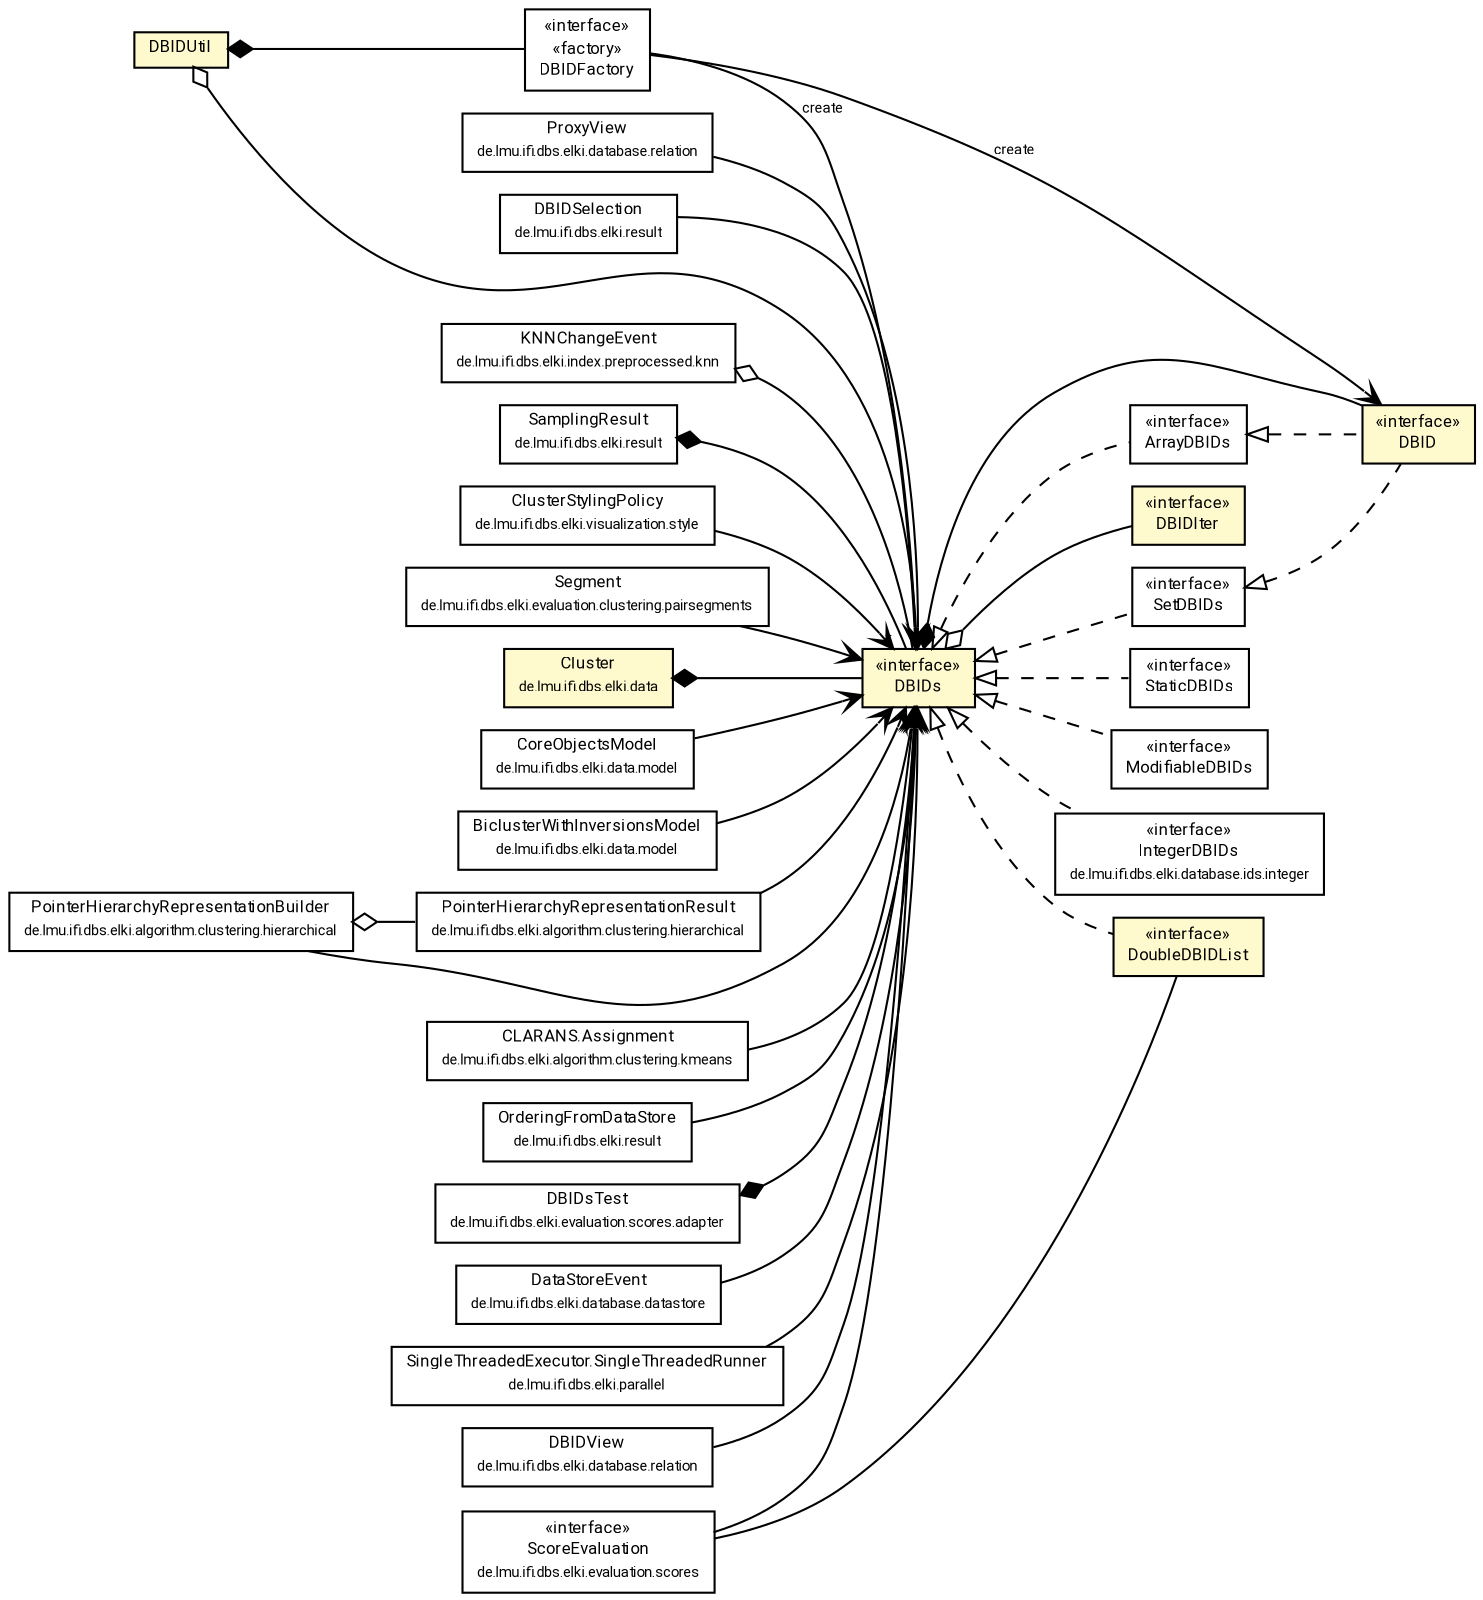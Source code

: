 #!/usr/local/bin/dot
#
# Class diagram 
# Generated by UMLGraph version R5_7_2-60-g0e99a6 (http://www.spinellis.gr/umlgraph/)
#

digraph G {
	graph [fontnames="svg"]
	edge [fontname="Roboto",fontsize=7,labelfontname="Roboto",labelfontsize=7,color="black"];
	node [fontname="Roboto",fontcolor="black",fontsize=8,shape=plaintext,margin=0,width=0,height=0];
	nodesep=0.15;
	ranksep=0.25;
	rankdir=LR;
	// de.lmu.ifi.dbs.elki.result.DBIDSelection
	c3052778 [label=<<table title="de.lmu.ifi.dbs.elki.result.DBIDSelection" border="0" cellborder="1" cellspacing="0" cellpadding="2" href="../../result/DBIDSelection.html" target="_parent">
		<tr><td><table border="0" cellspacing="0" cellpadding="1">
		<tr><td align="center" balign="center"> <font face="Roboto">DBIDSelection</font> </td></tr>
		<tr><td align="center" balign="center"> <font face="Roboto" point-size="7.0">de.lmu.ifi.dbs.elki.result</font> </td></tr>
		</table></td></tr>
		</table>>, URL="../../result/DBIDSelection.html"];
	// de.lmu.ifi.dbs.elki.result.SamplingResult
	c3052779 [label=<<table title="de.lmu.ifi.dbs.elki.result.SamplingResult" border="0" cellborder="1" cellspacing="0" cellpadding="2" href="../../result/SamplingResult.html" target="_parent">
		<tr><td><table border="0" cellspacing="0" cellpadding="1">
		<tr><td align="center" balign="center"> <font face="Roboto">SamplingResult</font> </td></tr>
		<tr><td align="center" balign="center"> <font face="Roboto" point-size="7.0">de.lmu.ifi.dbs.elki.result</font> </td></tr>
		</table></td></tr>
		</table>>, URL="../../result/SamplingResult.html"];
	// de.lmu.ifi.dbs.elki.visualization.style.ClusterStylingPolicy
	c3053054 [label=<<table title="de.lmu.ifi.dbs.elki.visualization.style.ClusterStylingPolicy" border="0" cellborder="1" cellspacing="0" cellpadding="2" href="../../visualization/style/ClusterStylingPolicy.html" target="_parent">
		<tr><td><table border="0" cellspacing="0" cellpadding="1">
		<tr><td align="center" balign="center"> <font face="Roboto">ClusterStylingPolicy</font> </td></tr>
		<tr><td align="center" balign="center"> <font face="Roboto" point-size="7.0">de.lmu.ifi.dbs.elki.visualization.style</font> </td></tr>
		</table></td></tr>
		</table>>, URL="../../visualization/style/ClusterStylingPolicy.html"];
	// de.lmu.ifi.dbs.elki.evaluation.clustering.pairsegments.Segment
	c3053304 [label=<<table title="de.lmu.ifi.dbs.elki.evaluation.clustering.pairsegments.Segment" border="0" cellborder="1" cellspacing="0" cellpadding="2" href="../../evaluation/clustering/pairsegments/Segment.html" target="_parent">
		<tr><td><table border="0" cellspacing="0" cellpadding="1">
		<tr><td align="center" balign="center"> <font face="Roboto">Segment</font> </td></tr>
		<tr><td align="center" balign="center"> <font face="Roboto" point-size="7.0">de.lmu.ifi.dbs.elki.evaluation.clustering.pairsegments</font> </td></tr>
		</table></td></tr>
		</table>>, URL="../../evaluation/clustering/pairsegments/Segment.html"];
	// de.lmu.ifi.dbs.elki.data.Cluster<M extends de.lmu.ifi.dbs.elki.data.model.Model>
	c3053308 [label=<<table title="de.lmu.ifi.dbs.elki.data.Cluster" border="0" cellborder="1" cellspacing="0" cellpadding="2" bgcolor="LemonChiffon" href="../../data/Cluster.html" target="_parent">
		<tr><td><table border="0" cellspacing="0" cellpadding="1">
		<tr><td align="center" balign="center"> <font face="Roboto">Cluster</font> </td></tr>
		<tr><td align="center" balign="center"> <font face="Roboto" point-size="7.0">de.lmu.ifi.dbs.elki.data</font> </td></tr>
		</table></td></tr>
		</table>>, URL="../../data/Cluster.html"];
	// de.lmu.ifi.dbs.elki.data.model.CoreObjectsModel
	c3053320 [label=<<table title="de.lmu.ifi.dbs.elki.data.model.CoreObjectsModel" border="0" cellborder="1" cellspacing="0" cellpadding="2" href="../../data/model/CoreObjectsModel.html" target="_parent">
		<tr><td><table border="0" cellspacing="0" cellpadding="1">
		<tr><td align="center" balign="center"> <font face="Roboto">CoreObjectsModel</font> </td></tr>
		<tr><td align="center" balign="center"> <font face="Roboto" point-size="7.0">de.lmu.ifi.dbs.elki.data.model</font> </td></tr>
		</table></td></tr>
		</table>>, URL="../../data/model/CoreObjectsModel.html"];
	// de.lmu.ifi.dbs.elki.data.model.BiclusterWithInversionsModel
	c3053325 [label=<<table title="de.lmu.ifi.dbs.elki.data.model.BiclusterWithInversionsModel" border="0" cellborder="1" cellspacing="0" cellpadding="2" href="../../data/model/BiclusterWithInversionsModel.html" target="_parent">
		<tr><td><table border="0" cellspacing="0" cellpadding="1">
		<tr><td align="center" balign="center"> <font face="Roboto">BiclusterWithInversionsModel</font> </td></tr>
		<tr><td align="center" balign="center"> <font face="Roboto" point-size="7.0">de.lmu.ifi.dbs.elki.data.model</font> </td></tr>
		</table></td></tr>
		</table>>, URL="../../data/model/BiclusterWithInversionsModel.html"];
	// de.lmu.ifi.dbs.elki.algorithm.clustering.hierarchical.PointerHierarchyRepresentationResult
	c3053365 [label=<<table title="de.lmu.ifi.dbs.elki.algorithm.clustering.hierarchical.PointerHierarchyRepresentationResult" border="0" cellborder="1" cellspacing="0" cellpadding="2" href="../../algorithm/clustering/hierarchical/PointerHierarchyRepresentationResult.html" target="_parent">
		<tr><td><table border="0" cellspacing="0" cellpadding="1">
		<tr><td align="center" balign="center"> <font face="Roboto">PointerHierarchyRepresentationResult</font> </td></tr>
		<tr><td align="center" balign="center"> <font face="Roboto" point-size="7.0">de.lmu.ifi.dbs.elki.algorithm.clustering.hierarchical</font> </td></tr>
		</table></td></tr>
		</table>>, URL="../../algorithm/clustering/hierarchical/PointerHierarchyRepresentationResult.html"];
	// de.lmu.ifi.dbs.elki.algorithm.clustering.hierarchical.PointerHierarchyRepresentationBuilder
	c3053427 [label=<<table title="de.lmu.ifi.dbs.elki.algorithm.clustering.hierarchical.PointerHierarchyRepresentationBuilder" border="0" cellborder="1" cellspacing="0" cellpadding="2" href="../../algorithm/clustering/hierarchical/PointerHierarchyRepresentationBuilder.html" target="_parent">
		<tr><td><table border="0" cellspacing="0" cellpadding="1">
		<tr><td align="center" balign="center"> <font face="Roboto">PointerHierarchyRepresentationBuilder</font> </td></tr>
		<tr><td align="center" balign="center"> <font face="Roboto" point-size="7.0">de.lmu.ifi.dbs.elki.algorithm.clustering.hierarchical</font> </td></tr>
		</table></td></tr>
		</table>>, URL="../../algorithm/clustering/hierarchical/PointerHierarchyRepresentationBuilder.html"];
	// de.lmu.ifi.dbs.elki.algorithm.clustering.kmeans.CLARANS.Assignment
	c3053607 [label=<<table title="de.lmu.ifi.dbs.elki.algorithm.clustering.kmeans.CLARANS.Assignment" border="0" cellborder="1" cellspacing="0" cellpadding="2" href="../../algorithm/clustering/kmeans/CLARANS.Assignment.html" target="_parent">
		<tr><td><table border="0" cellspacing="0" cellpadding="1">
		<tr><td align="center" balign="center"> <font face="Roboto">CLARANS.Assignment</font> </td></tr>
		<tr><td align="center" balign="center"> <font face="Roboto" point-size="7.0">de.lmu.ifi.dbs.elki.algorithm.clustering.kmeans</font> </td></tr>
		</table></td></tr>
		</table>>, URL="../../algorithm/clustering/kmeans/CLARANS.Assignment.html"];
	// de.lmu.ifi.dbs.elki.result.OrderingFromDataStore<T extends java.lang.Comparable<T>>
	c3053783 [label=<<table title="de.lmu.ifi.dbs.elki.result.OrderingFromDataStore" border="0" cellborder="1" cellspacing="0" cellpadding="2" href="../../result/OrderingFromDataStore.html" target="_parent">
		<tr><td><table border="0" cellspacing="0" cellpadding="1">
		<tr><td align="center" balign="center"> <font face="Roboto">OrderingFromDataStore</font> </td></tr>
		<tr><td align="center" balign="center"> <font face="Roboto" point-size="7.0">de.lmu.ifi.dbs.elki.result</font> </td></tr>
		</table></td></tr>
		</table>>, URL="../../result/OrderingFromDataStore.html"];
	// de.lmu.ifi.dbs.elki.evaluation.scores.ScoreEvaluation
	c3053793 [label=<<table title="de.lmu.ifi.dbs.elki.evaluation.scores.ScoreEvaluation" border="0" cellborder="1" cellspacing="0" cellpadding="2" href="../../evaluation/scores/ScoreEvaluation.html" target="_parent">
		<tr><td><table border="0" cellspacing="0" cellpadding="1">
		<tr><td align="center" balign="center"> &#171;interface&#187; </td></tr>
		<tr><td align="center" balign="center"> <font face="Roboto">ScoreEvaluation</font> </td></tr>
		<tr><td align="center" balign="center"> <font face="Roboto" point-size="7.0">de.lmu.ifi.dbs.elki.evaluation.scores</font> </td></tr>
		</table></td></tr>
		</table>>, URL="../../evaluation/scores/ScoreEvaluation.html"];
	// de.lmu.ifi.dbs.elki.evaluation.scores.adapter.DBIDsTest
	c3053800 [label=<<table title="de.lmu.ifi.dbs.elki.evaluation.scores.adapter.DBIDsTest" border="0" cellborder="1" cellspacing="0" cellpadding="2" href="../../evaluation/scores/adapter/DBIDsTest.html" target="_parent">
		<tr><td><table border="0" cellspacing="0" cellpadding="1">
		<tr><td align="center" balign="center"> <font face="Roboto">DBIDsTest</font> </td></tr>
		<tr><td align="center" balign="center"> <font face="Roboto" point-size="7.0">de.lmu.ifi.dbs.elki.evaluation.scores.adapter</font> </td></tr>
		</table></td></tr>
		</table>>, URL="../../evaluation/scores/adapter/DBIDsTest.html"];
	// de.lmu.ifi.dbs.elki.database.ids.DBID
	c3054016 [label=<<table title="de.lmu.ifi.dbs.elki.database.ids.DBID" border="0" cellborder="1" cellspacing="0" cellpadding="2" bgcolor="LemonChiffon" href="DBID.html" target="_parent">
		<tr><td><table border="0" cellspacing="0" cellpadding="1">
		<tr><td align="center" balign="center"> &#171;interface&#187; </td></tr>
		<tr><td align="center" balign="center"> <font face="Roboto">DBID</font> </td></tr>
		</table></td></tr>
		</table>>, URL="DBID.html"];
	// de.lmu.ifi.dbs.elki.database.ids.DBIDs
	c3054017 [label=<<table title="de.lmu.ifi.dbs.elki.database.ids.DBIDs" border="0" cellborder="1" cellspacing="0" cellpadding="2" bgcolor="lemonChiffon" href="DBIDs.html" target="_parent">
		<tr><td><table border="0" cellspacing="0" cellpadding="1">
		<tr><td align="center" balign="center"> &#171;interface&#187; </td></tr>
		<tr><td align="center" balign="center"> <font face="Roboto">DBIDs</font> </td></tr>
		</table></td></tr>
		</table>>, URL="DBIDs.html"];
	// de.lmu.ifi.dbs.elki.database.ids.DBIDFactory
	c3054018 [label=<<table title="de.lmu.ifi.dbs.elki.database.ids.DBIDFactory" border="0" cellborder="1" cellspacing="0" cellpadding="2" href="DBIDFactory.html" target="_parent">
		<tr><td><table border="0" cellspacing="0" cellpadding="1">
		<tr><td align="center" balign="center"> &#171;interface&#187; </td></tr>
		<tr><td align="center" balign="center"> &#171;factory&#187; </td></tr>
		<tr><td align="center" balign="center"> <font face="Roboto">DBIDFactory</font> </td></tr>
		</table></td></tr>
		</table>>, URL="DBIDFactory.html"];
	// de.lmu.ifi.dbs.elki.database.ids.ArrayDBIDs
	c3054019 [label=<<table title="de.lmu.ifi.dbs.elki.database.ids.ArrayDBIDs" border="0" cellborder="1" cellspacing="0" cellpadding="2" href="ArrayDBIDs.html" target="_parent">
		<tr><td><table border="0" cellspacing="0" cellpadding="1">
		<tr><td align="center" balign="center"> &#171;interface&#187; </td></tr>
		<tr><td align="center" balign="center"> <font face="Roboto">ArrayDBIDs</font> </td></tr>
		</table></td></tr>
		</table>>, URL="ArrayDBIDs.html"];
	// de.lmu.ifi.dbs.elki.database.ids.DBIDIter
	c3054022 [label=<<table title="de.lmu.ifi.dbs.elki.database.ids.DBIDIter" border="0" cellborder="1" cellspacing="0" cellpadding="2" bgcolor="LemonChiffon" href="DBIDIter.html" target="_parent">
		<tr><td><table border="0" cellspacing="0" cellpadding="1">
		<tr><td align="center" balign="center"> &#171;interface&#187; </td></tr>
		<tr><td align="center" balign="center"> <font face="Roboto">DBIDIter</font> </td></tr>
		</table></td></tr>
		</table>>, URL="DBIDIter.html"];
	// de.lmu.ifi.dbs.elki.database.ids.SetDBIDs
	c3054026 [label=<<table title="de.lmu.ifi.dbs.elki.database.ids.SetDBIDs" border="0" cellborder="1" cellspacing="0" cellpadding="2" href="SetDBIDs.html" target="_parent">
		<tr><td><table border="0" cellspacing="0" cellpadding="1">
		<tr><td align="center" balign="center"> &#171;interface&#187; </td></tr>
		<tr><td align="center" balign="center"> <font face="Roboto">SetDBIDs</font> </td></tr>
		</table></td></tr>
		</table>>, URL="SetDBIDs.html"];
	// de.lmu.ifi.dbs.elki.database.ids.StaticDBIDs
	c3054030 [label=<<table title="de.lmu.ifi.dbs.elki.database.ids.StaticDBIDs" border="0" cellborder="1" cellspacing="0" cellpadding="2" href="StaticDBIDs.html" target="_parent">
		<tr><td><table border="0" cellspacing="0" cellpadding="1">
		<tr><td align="center" balign="center"> &#171;interface&#187; </td></tr>
		<tr><td align="center" balign="center"> <font face="Roboto">StaticDBIDs</font> </td></tr>
		</table></td></tr>
		</table>>, URL="StaticDBIDs.html"];
	// de.lmu.ifi.dbs.elki.database.ids.DoubleDBIDList
	c3054032 [label=<<table title="de.lmu.ifi.dbs.elki.database.ids.DoubleDBIDList" border="0" cellborder="1" cellspacing="0" cellpadding="2" bgcolor="LemonChiffon" href="DoubleDBIDList.html" target="_parent">
		<tr><td><table border="0" cellspacing="0" cellpadding="1">
		<tr><td align="center" balign="center"> &#171;interface&#187; </td></tr>
		<tr><td align="center" balign="center"> <font face="Roboto">DoubleDBIDList</font> </td></tr>
		</table></td></tr>
		</table>>, URL="DoubleDBIDList.html"];
	// de.lmu.ifi.dbs.elki.database.ids.ModifiableDBIDs
	c3054043 [label=<<table title="de.lmu.ifi.dbs.elki.database.ids.ModifiableDBIDs" border="0" cellborder="1" cellspacing="0" cellpadding="2" href="ModifiableDBIDs.html" target="_parent">
		<tr><td><table border="0" cellspacing="0" cellpadding="1">
		<tr><td align="center" balign="center"> &#171;interface&#187; </td></tr>
		<tr><td align="center" balign="center"> <font face="Roboto">ModifiableDBIDs</font> </td></tr>
		</table></td></tr>
		</table>>, URL="ModifiableDBIDs.html"];
	// de.lmu.ifi.dbs.elki.database.ids.DBIDUtil
	c3054046 [label=<<table title="de.lmu.ifi.dbs.elki.database.ids.DBIDUtil" border="0" cellborder="1" cellspacing="0" cellpadding="2" bgcolor="LemonChiffon" href="DBIDUtil.html" target="_parent">
		<tr><td><table border="0" cellspacing="0" cellpadding="1">
		<tr><td align="center" balign="center"> <font face="Roboto">DBIDUtil</font> </td></tr>
		</table></td></tr>
		</table>>, URL="DBIDUtil.html"];
	// de.lmu.ifi.dbs.elki.database.datastore.DataStoreEvent
	c3054048 [label=<<table title="de.lmu.ifi.dbs.elki.database.datastore.DataStoreEvent" border="0" cellborder="1" cellspacing="0" cellpadding="2" href="../datastore/DataStoreEvent.html" target="_parent">
		<tr><td><table border="0" cellspacing="0" cellpadding="1">
		<tr><td align="center" balign="center"> <font face="Roboto">DataStoreEvent</font> </td></tr>
		<tr><td align="center" balign="center"> <font face="Roboto" point-size="7.0">de.lmu.ifi.dbs.elki.database.datastore</font> </td></tr>
		</table></td></tr>
		</table>>, URL="../datastore/DataStoreEvent.html"];
	// de.lmu.ifi.dbs.elki.database.ids.integer.IntegerDBIDs
	c3054125 [label=<<table title="de.lmu.ifi.dbs.elki.database.ids.integer.IntegerDBIDs" border="0" cellborder="1" cellspacing="0" cellpadding="2" href="integer/IntegerDBIDs.html" target="_parent">
		<tr><td><table border="0" cellspacing="0" cellpadding="1">
		<tr><td align="center" balign="center"> &#171;interface&#187; </td></tr>
		<tr><td align="center" balign="center"> <font face="Roboto">IntegerDBIDs</font> </td></tr>
		<tr><td align="center" balign="center"> <font face="Roboto" point-size="7.0">de.lmu.ifi.dbs.elki.database.ids.integer</font> </td></tr>
		</table></td></tr>
		</table>>, URL="integer/IntegerDBIDs.html"];
	// de.lmu.ifi.dbs.elki.parallel.SingleThreadedExecutor.SingleThreadedRunner
	c3054635 [label=<<table title="de.lmu.ifi.dbs.elki.parallel.SingleThreadedExecutor.SingleThreadedRunner" border="0" cellborder="1" cellspacing="0" cellpadding="2" href="../../parallel/SingleThreadedExecutor.SingleThreadedRunner.html" target="_parent">
		<tr><td><table border="0" cellspacing="0" cellpadding="1">
		<tr><td align="center" balign="center"> <font face="Roboto">SingleThreadedExecutor.SingleThreadedRunner</font> </td></tr>
		<tr><td align="center" balign="center"> <font face="Roboto" point-size="7.0">de.lmu.ifi.dbs.elki.parallel</font> </td></tr>
		</table></td></tr>
		</table>>, URL="../../parallel/SingleThreadedExecutor.SingleThreadedRunner.html"];
	// de.lmu.ifi.dbs.elki.database.relation.DBIDView
	c3054942 [label=<<table title="de.lmu.ifi.dbs.elki.database.relation.DBIDView" border="0" cellborder="1" cellspacing="0" cellpadding="2" href="../relation/DBIDView.html" target="_parent">
		<tr><td><table border="0" cellspacing="0" cellpadding="1">
		<tr><td align="center" balign="center"> <font face="Roboto">DBIDView</font> </td></tr>
		<tr><td align="center" balign="center"> <font face="Roboto" point-size="7.0">de.lmu.ifi.dbs.elki.database.relation</font> </td></tr>
		</table></td></tr>
		</table>>, URL="../relation/DBIDView.html"];
	// de.lmu.ifi.dbs.elki.database.relation.ProxyView<O>
	c3054945 [label=<<table title="de.lmu.ifi.dbs.elki.database.relation.ProxyView" border="0" cellborder="1" cellspacing="0" cellpadding="2" href="../relation/ProxyView.html" target="_parent">
		<tr><td><table border="0" cellspacing="0" cellpadding="1">
		<tr><td align="center" balign="center"> <font face="Roboto">ProxyView</font> </td></tr>
		<tr><td align="center" balign="center"> <font face="Roboto" point-size="7.0">de.lmu.ifi.dbs.elki.database.relation</font> </td></tr>
		</table></td></tr>
		</table>>, URL="../relation/ProxyView.html"];
	// de.lmu.ifi.dbs.elki.index.preprocessed.knn.KNNChangeEvent
	c3055212 [label=<<table title="de.lmu.ifi.dbs.elki.index.preprocessed.knn.KNNChangeEvent" border="0" cellborder="1" cellspacing="0" cellpadding="2" href="../../index/preprocessed/knn/KNNChangeEvent.html" target="_parent">
		<tr><td><table border="0" cellspacing="0" cellpadding="1">
		<tr><td align="center" balign="center"> <font face="Roboto">KNNChangeEvent</font> </td></tr>
		<tr><td align="center" balign="center"> <font face="Roboto" point-size="7.0">de.lmu.ifi.dbs.elki.index.preprocessed.knn</font> </td></tr>
		</table></td></tr>
		</table>>, URL="../../index/preprocessed/knn/KNNChangeEvent.html"];
	// de.lmu.ifi.dbs.elki.result.SamplingResult composed de.lmu.ifi.dbs.elki.database.ids.DBIDs
	c3052779 -> c3054017 [arrowhead=none,arrowtail=diamond,dir=back,weight=6];
	// de.lmu.ifi.dbs.elki.data.Cluster<M extends de.lmu.ifi.dbs.elki.data.model.Model> composed de.lmu.ifi.dbs.elki.database.ids.DBIDs
	c3053308 -> c3054017 [arrowhead=none,arrowtail=diamond,dir=back,weight=6];
	// de.lmu.ifi.dbs.elki.algorithm.clustering.hierarchical.PointerHierarchyRepresentationBuilder has de.lmu.ifi.dbs.elki.algorithm.clustering.hierarchical.PointerHierarchyRepresentationResult
	c3053427 -> c3053365 [arrowhead=none,arrowtail=ediamond,dir=back,weight=4];
	// de.lmu.ifi.dbs.elki.evaluation.scores.ScoreEvaluation assoc de.lmu.ifi.dbs.elki.database.ids.DoubleDBIDList
	c3053793 -> c3054032 [arrowhead=none,weight=2];
	// de.lmu.ifi.dbs.elki.evaluation.scores.ScoreEvaluation assoc de.lmu.ifi.dbs.elki.database.ids.DBIDs
	c3053793 -> c3054017 [arrowhead=none,weight=2];
	// de.lmu.ifi.dbs.elki.evaluation.scores.adapter.DBIDsTest composed de.lmu.ifi.dbs.elki.database.ids.DBIDs
	c3053800 -> c3054017 [arrowhead=none,arrowtail=diamond,dir=back,weight=6];
	// de.lmu.ifi.dbs.elki.database.ids.DBID implements de.lmu.ifi.dbs.elki.database.ids.ArrayDBIDs
	c3054019 -> c3054016 [arrowtail=empty,style=dashed,dir=back,weight=9];
	// de.lmu.ifi.dbs.elki.database.ids.DBID implements de.lmu.ifi.dbs.elki.database.ids.SetDBIDs
	c3054026 -> c3054016 [arrowtail=empty,style=dashed,dir=back,weight=9];
	// de.lmu.ifi.dbs.elki.database.ids.DBIDs composed de.lmu.ifi.dbs.elki.database.ids.DBID
	c3054017 -> c3054016 [arrowhead=none,arrowtail=diamond,dir=back,weight=6];
	// de.lmu.ifi.dbs.elki.database.ids.DBIDs has de.lmu.ifi.dbs.elki.database.ids.DBIDIter
	c3054017 -> c3054022 [arrowhead=none,arrowtail=ediamond,dir=back,weight=4];
	// de.lmu.ifi.dbs.elki.database.ids.DBIDFactory navassoc de.lmu.ifi.dbs.elki.database.ids.DBID
	c3054018 -> c3054016 [arrowhead=open,weight=1,label="create"];
	// de.lmu.ifi.dbs.elki.database.ids.DBIDFactory navassoc de.lmu.ifi.dbs.elki.database.ids.DBIDs
	c3054018 -> c3054017 [arrowhead=open,weight=1,label="create"];
	// de.lmu.ifi.dbs.elki.database.ids.ArrayDBIDs implements de.lmu.ifi.dbs.elki.database.ids.DBIDs
	c3054017 -> c3054019 [arrowtail=empty,style=dashed,dir=back,weight=9];
	// de.lmu.ifi.dbs.elki.database.ids.SetDBIDs implements de.lmu.ifi.dbs.elki.database.ids.DBIDs
	c3054017 -> c3054026 [arrowtail=empty,style=dashed,dir=back,weight=9];
	// de.lmu.ifi.dbs.elki.database.ids.StaticDBIDs implements de.lmu.ifi.dbs.elki.database.ids.DBIDs
	c3054017 -> c3054030 [arrowtail=empty,style=dashed,dir=back,weight=9];
	// de.lmu.ifi.dbs.elki.database.ids.DoubleDBIDList implements de.lmu.ifi.dbs.elki.database.ids.DBIDs
	c3054017 -> c3054032 [arrowtail=empty,style=dashed,dir=back,weight=9];
	// de.lmu.ifi.dbs.elki.database.ids.ModifiableDBIDs implements de.lmu.ifi.dbs.elki.database.ids.DBIDs
	c3054017 -> c3054043 [arrowtail=empty,style=dashed,dir=back,weight=9];
	// de.lmu.ifi.dbs.elki.database.ids.DBIDUtil composed de.lmu.ifi.dbs.elki.database.ids.DBIDFactory
	c3054046 -> c3054018 [arrowhead=none,arrowtail=diamond,dir=back,weight=6];
	// de.lmu.ifi.dbs.elki.database.ids.DBIDUtil has de.lmu.ifi.dbs.elki.database.ids.DBIDs
	c3054046 -> c3054017 [arrowhead=none,arrowtail=ediamond,dir=back,weight=4];
	// de.lmu.ifi.dbs.elki.database.ids.integer.IntegerDBIDs implements de.lmu.ifi.dbs.elki.database.ids.DBIDs
	c3054017 -> c3054125 [arrowtail=empty,style=dashed,dir=back,weight=9];
	// de.lmu.ifi.dbs.elki.index.preprocessed.knn.KNNChangeEvent has de.lmu.ifi.dbs.elki.database.ids.DBIDs
	c3055212 -> c3054017 [arrowhead=none,arrowtail=ediamond,dir=back,weight=4];
	// de.lmu.ifi.dbs.elki.result.DBIDSelection navassoc de.lmu.ifi.dbs.elki.database.ids.DBIDs
	c3052778 -> c3054017 [arrowhead=open,weight=1];
	// de.lmu.ifi.dbs.elki.visualization.style.ClusterStylingPolicy navassoc de.lmu.ifi.dbs.elki.database.ids.DBIDs
	c3053054 -> c3054017 [arrowhead=open,weight=1,headlabel="*"];
	// de.lmu.ifi.dbs.elki.evaluation.clustering.pairsegments.Segment navassoc de.lmu.ifi.dbs.elki.database.ids.DBIDs
	c3053304 -> c3054017 [arrowhead=open,weight=1];
	// de.lmu.ifi.dbs.elki.data.model.CoreObjectsModel navassoc de.lmu.ifi.dbs.elki.database.ids.DBIDs
	c3053320 -> c3054017 [arrowhead=open,weight=1];
	// de.lmu.ifi.dbs.elki.data.model.BiclusterWithInversionsModel navassoc de.lmu.ifi.dbs.elki.database.ids.DBIDs
	c3053325 -> c3054017 [arrowhead=open,weight=1];
	// de.lmu.ifi.dbs.elki.algorithm.clustering.hierarchical.PointerHierarchyRepresentationResult navassoc de.lmu.ifi.dbs.elki.database.ids.DBIDs
	c3053365 -> c3054017 [arrowhead=open,weight=1];
	// de.lmu.ifi.dbs.elki.algorithm.clustering.hierarchical.PointerHierarchyRepresentationBuilder navassoc de.lmu.ifi.dbs.elki.database.ids.DBIDs
	c3053427 -> c3054017 [arrowhead=open,weight=1];
	// de.lmu.ifi.dbs.elki.algorithm.clustering.kmeans.CLARANS.Assignment navassoc de.lmu.ifi.dbs.elki.database.ids.DBIDs
	c3053607 -> c3054017 [arrowhead=open,weight=1];
	// de.lmu.ifi.dbs.elki.result.OrderingFromDataStore<T extends java.lang.Comparable<T>> navassoc de.lmu.ifi.dbs.elki.database.ids.DBIDs
	c3053783 -> c3054017 [arrowhead=open,weight=1];
	// de.lmu.ifi.dbs.elki.database.datastore.DataStoreEvent navassoc de.lmu.ifi.dbs.elki.database.ids.DBIDs
	c3054048 -> c3054017 [arrowhead=open,weight=1];
	// de.lmu.ifi.dbs.elki.parallel.SingleThreadedExecutor.SingleThreadedRunner navassoc de.lmu.ifi.dbs.elki.database.ids.DBIDs
	c3054635 -> c3054017 [arrowhead=open,weight=1];
	// de.lmu.ifi.dbs.elki.database.relation.DBIDView navassoc de.lmu.ifi.dbs.elki.database.ids.DBIDs
	c3054942 -> c3054017 [arrowhead=open,weight=1];
	// de.lmu.ifi.dbs.elki.database.relation.ProxyView<O> navassoc de.lmu.ifi.dbs.elki.database.ids.DBIDs
	c3054945 -> c3054017 [arrowhead=open,weight=1];
}

